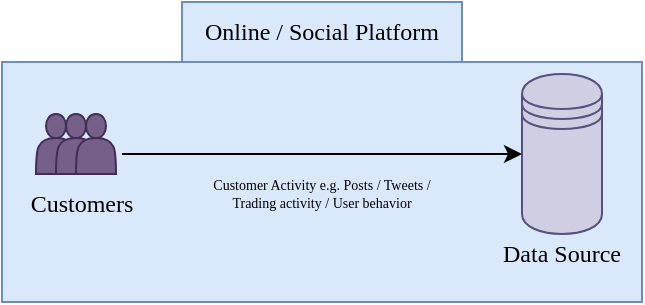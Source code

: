 <mxfile version="16.4.11" type="github">
  <diagram id="cB2xD58eg4lPSIvs-B4w" name="Page-1">
    <mxGraphModel dx="981" dy="532" grid="1" gridSize="10" guides="1" tooltips="1" connect="1" arrows="1" fold="1" page="1" pageScale="1" pageWidth="850" pageHeight="1100" math="0" shadow="0">
      <root>
        <mxCell id="0" />
        <mxCell id="1" parent="0" />
        <mxCell id="4gpTap-luiY6iofxUlM1-3" value="" style="rounded=0;whiteSpace=wrap;html=1;labelBackgroundColor=none;fontFamily=Comic Sans MS;fillColor=#dae8fc;strokeColor=#6c8ebf;" vertex="1" parent="1">
          <mxGeometry x="40" y="40" width="320" height="120" as="geometry" />
        </mxCell>
        <mxCell id="4gpTap-luiY6iofxUlM1-4" value="Online / Social Platform" style="text;html=1;strokeColor=#6c8ebf;fillColor=#dae8fc;align=center;verticalAlign=middle;whiteSpace=wrap;rounded=0;labelBackgroundColor=none;fontFamily=Comic Sans MS;" vertex="1" parent="1">
          <mxGeometry x="130" y="10" width="140" height="30" as="geometry" />
        </mxCell>
        <mxCell id="4gpTap-luiY6iofxUlM1-8" value="" style="group" vertex="1" connectable="0" parent="1">
          <mxGeometry x="57" y="66" width="40" height="30" as="geometry" />
        </mxCell>
        <mxCell id="4gpTap-luiY6iofxUlM1-5" value="" style="shape=actor;whiteSpace=wrap;html=1;labelBackgroundColor=none;fontFamily=Comic Sans MS;fillColor=#76608a;strokeColor=#432D57;fontColor=#ffffff;" vertex="1" parent="4gpTap-luiY6iofxUlM1-8">
          <mxGeometry width="20" height="30" as="geometry" />
        </mxCell>
        <mxCell id="4gpTap-luiY6iofxUlM1-6" value="" style="shape=actor;whiteSpace=wrap;html=1;labelBackgroundColor=none;fontFamily=Comic Sans MS;fillColor=#76608a;strokeColor=#432D57;fontColor=#ffffff;" vertex="1" parent="4gpTap-luiY6iofxUlM1-8">
          <mxGeometry x="10" width="20" height="30" as="geometry" />
        </mxCell>
        <mxCell id="4gpTap-luiY6iofxUlM1-7" value="" style="shape=actor;whiteSpace=wrap;html=1;labelBackgroundColor=none;fontFamily=Comic Sans MS;fillColor=#76608a;strokeColor=#432D57;fontColor=#ffffff;" vertex="1" parent="4gpTap-luiY6iofxUlM1-8">
          <mxGeometry x="20" width="20" height="30" as="geometry" />
        </mxCell>
        <mxCell id="4gpTap-luiY6iofxUlM1-9" value="Customers" style="text;html=1;strokeColor=none;fillColor=none;align=center;verticalAlign=middle;whiteSpace=wrap;rounded=0;labelBackgroundColor=none;fontFamily=Comic Sans MS;" vertex="1" parent="1">
          <mxGeometry x="50" y="96" width="60" height="30" as="geometry" />
        </mxCell>
        <mxCell id="4gpTap-luiY6iofxUlM1-10" value="" style="shape=datastore;whiteSpace=wrap;html=1;labelBackgroundColor=none;fontFamily=Comic Sans MS;fillColor=#d0cee2;strokeColor=#56517e;" vertex="1" parent="1">
          <mxGeometry x="300" y="46" width="40" height="80" as="geometry" />
        </mxCell>
        <mxCell id="4gpTap-luiY6iofxUlM1-11" value="" style="endArrow=classic;html=1;rounded=0;fontFamily=Comic Sans MS;" edge="1" parent="1" target="4gpTap-luiY6iofxUlM1-10">
          <mxGeometry width="50" height="50" relative="1" as="geometry">
            <mxPoint x="100" y="86" as="sourcePoint" />
            <mxPoint x="140" y="36" as="targetPoint" />
          </mxGeometry>
        </mxCell>
        <mxCell id="4gpTap-luiY6iofxUlM1-13" value="Data Source" style="text;html=1;strokeColor=none;fillColor=none;align=center;verticalAlign=middle;whiteSpace=wrap;rounded=0;labelBackgroundColor=none;fontFamily=Comic Sans MS;" vertex="1" parent="1">
          <mxGeometry x="280" y="126" width="80" height="20" as="geometry" />
        </mxCell>
        <mxCell id="4gpTap-luiY6iofxUlM1-15" value="Customer Activity e.g. Posts / Tweets / Trading activity / User behavior" style="text;html=1;strokeColor=none;fillColor=none;align=center;verticalAlign=middle;whiteSpace=wrap;rounded=0;labelBackgroundColor=none;fontFamily=Comic Sans MS;fontSize=7;" vertex="1" parent="1">
          <mxGeometry x="140" y="86" width="120" height="40" as="geometry" />
        </mxCell>
      </root>
    </mxGraphModel>
  </diagram>
</mxfile>
